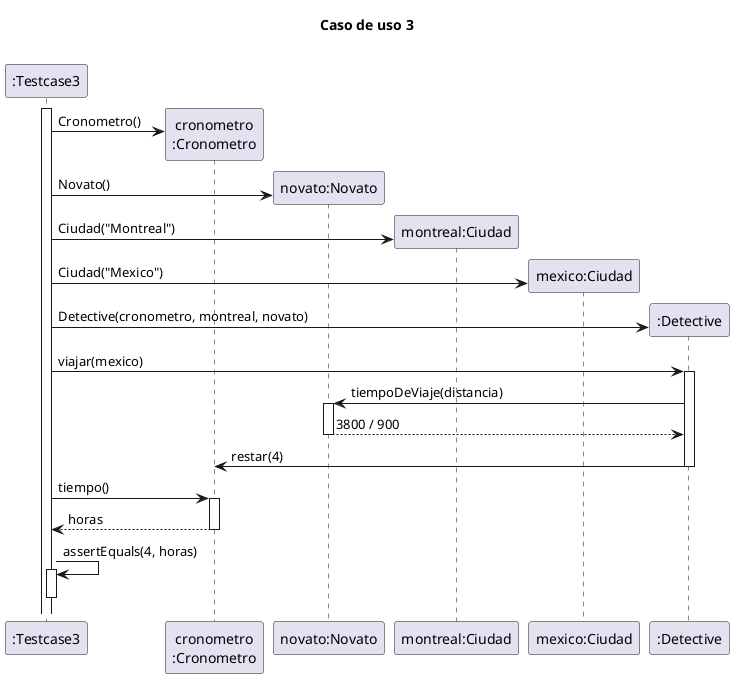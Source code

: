 @startuml

title "Caso de uso 3"

participant ":Testcase3" as testcase
participant "cronometro\n:Cronometro" as cron
participant "novato:Novato" as novato
participant "montreal:Ciudad" as montreal
participant "mexico:Ciudad" as mexico
participant ":Detective" as detective

activate testcase
create cron
testcase -> cron: Cronometro()
create novato
testcase -> novato: Novato()
create montreal
testcase -> montreal: Ciudad("Montreal")
create mexico
testcase -> mexico: Ciudad("Mexico")
create detective
testcase -> detective: Detective(cronometro, montreal, novato)

testcase -> detective: viajar(mexico)
    activate detective
    detective -> novato: tiempoDeViaje(distancia)
        activate novato
        return 3800 / 900
    detective -> cron: restar(4)
    deactivate detective

testcase -> cron: tiempo()
    activate cron
    return horas

testcase -> testcase: assertEquals(4, horas)
activate testcase
deactivate testcase

@enduml